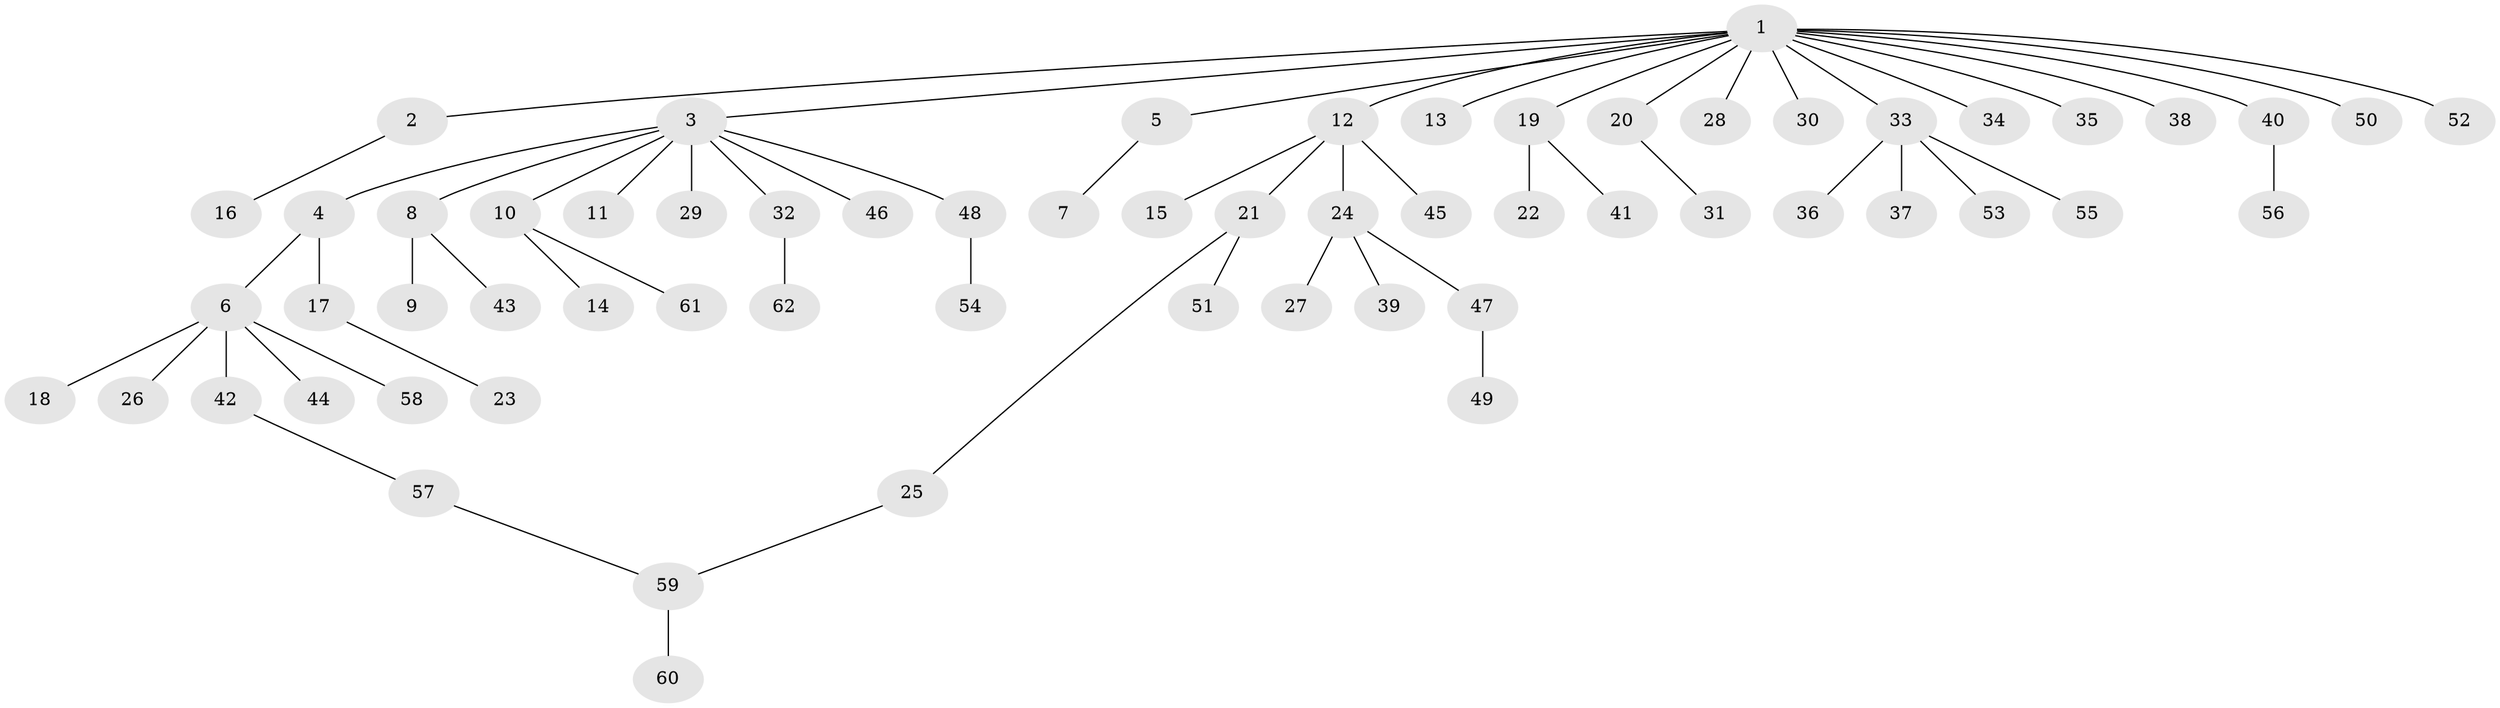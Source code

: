 // coarse degree distribution, {8: 0.05263157894736842, 1: 0.631578947368421, 6: 0.05263157894736842, 3: 0.10526315789473684, 2: 0.15789473684210525}
// Generated by graph-tools (version 1.1) at 2025/50/03/04/25 22:50:18]
// undirected, 62 vertices, 62 edges
graph export_dot {
  node [color=gray90,style=filled];
  1;
  2;
  3;
  4;
  5;
  6;
  7;
  8;
  9;
  10;
  11;
  12;
  13;
  14;
  15;
  16;
  17;
  18;
  19;
  20;
  21;
  22;
  23;
  24;
  25;
  26;
  27;
  28;
  29;
  30;
  31;
  32;
  33;
  34;
  35;
  36;
  37;
  38;
  39;
  40;
  41;
  42;
  43;
  44;
  45;
  46;
  47;
  48;
  49;
  50;
  51;
  52;
  53;
  54;
  55;
  56;
  57;
  58;
  59;
  60;
  61;
  62;
  1 -- 2;
  1 -- 3;
  1 -- 5;
  1 -- 12;
  1 -- 13;
  1 -- 19;
  1 -- 20;
  1 -- 28;
  1 -- 30;
  1 -- 33;
  1 -- 34;
  1 -- 35;
  1 -- 38;
  1 -- 40;
  1 -- 50;
  1 -- 52;
  2 -- 16;
  3 -- 4;
  3 -- 8;
  3 -- 10;
  3 -- 11;
  3 -- 29;
  3 -- 32;
  3 -- 46;
  3 -- 48;
  4 -- 6;
  4 -- 17;
  5 -- 7;
  6 -- 18;
  6 -- 26;
  6 -- 42;
  6 -- 44;
  6 -- 58;
  8 -- 9;
  8 -- 43;
  10 -- 14;
  10 -- 61;
  12 -- 15;
  12 -- 21;
  12 -- 24;
  12 -- 45;
  17 -- 23;
  19 -- 22;
  19 -- 41;
  20 -- 31;
  21 -- 25;
  21 -- 51;
  24 -- 27;
  24 -- 39;
  24 -- 47;
  25 -- 59;
  32 -- 62;
  33 -- 36;
  33 -- 37;
  33 -- 53;
  33 -- 55;
  40 -- 56;
  42 -- 57;
  47 -- 49;
  48 -- 54;
  57 -- 59;
  59 -- 60;
}
